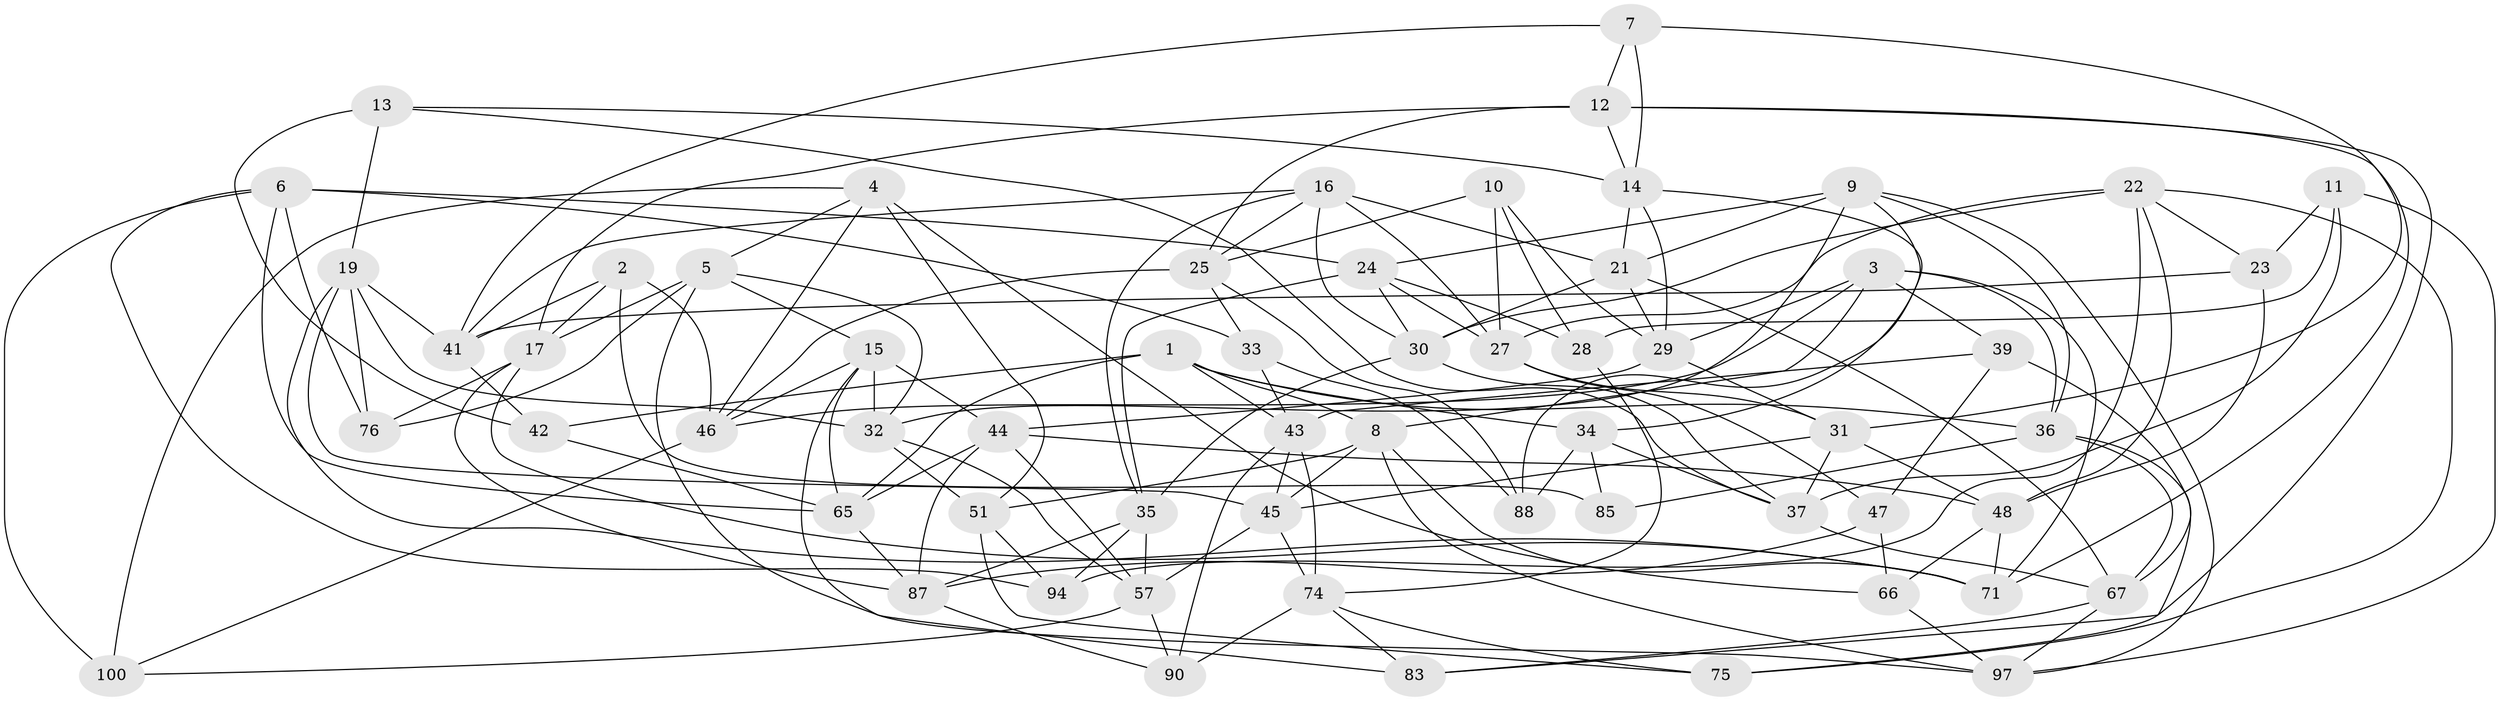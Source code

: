 // original degree distribution, {4: 1.0}
// Generated by graph-tools (version 1.1) at 2025/11/02/21/25 10:11:16]
// undirected, 60 vertices, 158 edges
graph export_dot {
graph [start="1"]
  node [color=gray90,style=filled];
  1 [super="+93"];
  2;
  3 [super="+20"];
  4 [super="+61"];
  5 [super="+73"];
  6 [super="+58"];
  7;
  8 [super="+59"];
  9 [super="+18"];
  10;
  11;
  12 [super="+50"];
  13;
  14 [super="+26"];
  15 [super="+54"];
  16 [super="+55"];
  17 [super="+79"];
  19 [super="+81"];
  21 [super="+84"];
  22 [super="+69"];
  23;
  24 [super="+80"];
  25 [super="+62"];
  27 [super="+40"];
  28;
  29 [super="+70"];
  30 [super="+53"];
  31 [super="+77"];
  32 [super="+95"];
  33;
  34 [super="+60"];
  35 [super="+38"];
  36 [super="+68"];
  37 [super="+49"];
  39;
  41 [super="+52"];
  42;
  43 [super="+86"];
  44 [super="+63"];
  45 [super="+82"];
  46 [super="+56"];
  47;
  48 [super="+99"];
  51 [super="+64"];
  57 [super="+92"];
  65 [super="+91"];
  66;
  67 [super="+89"];
  71 [super="+72"];
  74 [super="+78"];
  75;
  76;
  83;
  85;
  87 [super="+96"];
  88;
  90;
  94;
  97 [super="+98"];
  100;
  1 -- 42;
  1 -- 8;
  1 -- 65;
  1 -- 43;
  1 -- 36;
  1 -- 34;
  2 -- 17;
  2 -- 46;
  2 -- 85;
  2 -- 41;
  3 -- 36;
  3 -- 46;
  3 -- 29;
  3 -- 39;
  3 -- 8;
  3 -- 71;
  4 -- 66;
  4 -- 51 [weight=2];
  4 -- 100;
  4 -- 5;
  4 -- 46;
  5 -- 32;
  5 -- 17;
  5 -- 76;
  5 -- 97;
  5 -- 15;
  6 -- 65;
  6 -- 100;
  6 -- 33;
  6 -- 76;
  6 -- 94;
  6 -- 24;
  7 -- 14;
  7 -- 41;
  7 -- 12;
  7 -- 31;
  8 -- 45;
  8 -- 51;
  8 -- 97;
  8 -- 71;
  9 -- 88;
  9 -- 21;
  9 -- 97;
  9 -- 24;
  9 -- 32;
  9 -- 36;
  10 -- 29;
  10 -- 27;
  10 -- 28;
  10 -- 25;
  11 -- 28;
  11 -- 23;
  11 -- 37;
  11 -- 97;
  12 -- 83;
  12 -- 17;
  12 -- 25;
  12 -- 14;
  12 -- 71;
  13 -- 37;
  13 -- 42;
  13 -- 14;
  13 -- 19;
  14 -- 29;
  14 -- 34;
  14 -- 21;
  15 -- 32;
  15 -- 65;
  15 -- 83;
  15 -- 44;
  15 -- 46;
  16 -- 21;
  16 -- 41;
  16 -- 25;
  16 -- 27;
  16 -- 35;
  16 -- 30;
  17 -- 87;
  17 -- 76;
  17 -- 71;
  19 -- 71;
  19 -- 32;
  19 -- 41;
  19 -- 45;
  19 -- 76;
  21 -- 29;
  21 -- 67;
  21 -- 30;
  22 -- 94;
  22 -- 75;
  22 -- 48;
  22 -- 23;
  22 -- 27;
  22 -- 30;
  23 -- 48;
  23 -- 41;
  24 -- 27;
  24 -- 35;
  24 -- 28;
  24 -- 30;
  25 -- 46;
  25 -- 33;
  25 -- 88;
  27 -- 47;
  27 -- 31;
  28 -- 74;
  29 -- 44;
  29 -- 31;
  30 -- 37;
  30 -- 35;
  31 -- 37;
  31 -- 48;
  31 -- 45;
  32 -- 51;
  32 -- 57;
  33 -- 88;
  33 -- 43;
  34 -- 85 [weight=2];
  34 -- 37;
  34 -- 88;
  35 -- 57;
  35 -- 94;
  35 -- 87;
  36 -- 75;
  36 -- 67;
  36 -- 85;
  37 -- 67;
  39 -- 67;
  39 -- 43;
  39 -- 47;
  41 -- 42;
  42 -- 65;
  43 -- 90;
  43 -- 74;
  43 -- 45;
  44 -- 48;
  44 -- 65;
  44 -- 87;
  44 -- 57;
  45 -- 74;
  45 -- 57;
  46 -- 100;
  47 -- 87;
  47 -- 66;
  48 -- 71;
  48 -- 66;
  51 -- 75;
  51 -- 94;
  57 -- 100;
  57 -- 90;
  65 -- 87;
  66 -- 97;
  67 -- 97;
  67 -- 83;
  74 -- 90;
  74 -- 83;
  74 -- 75;
  87 -- 90;
}
